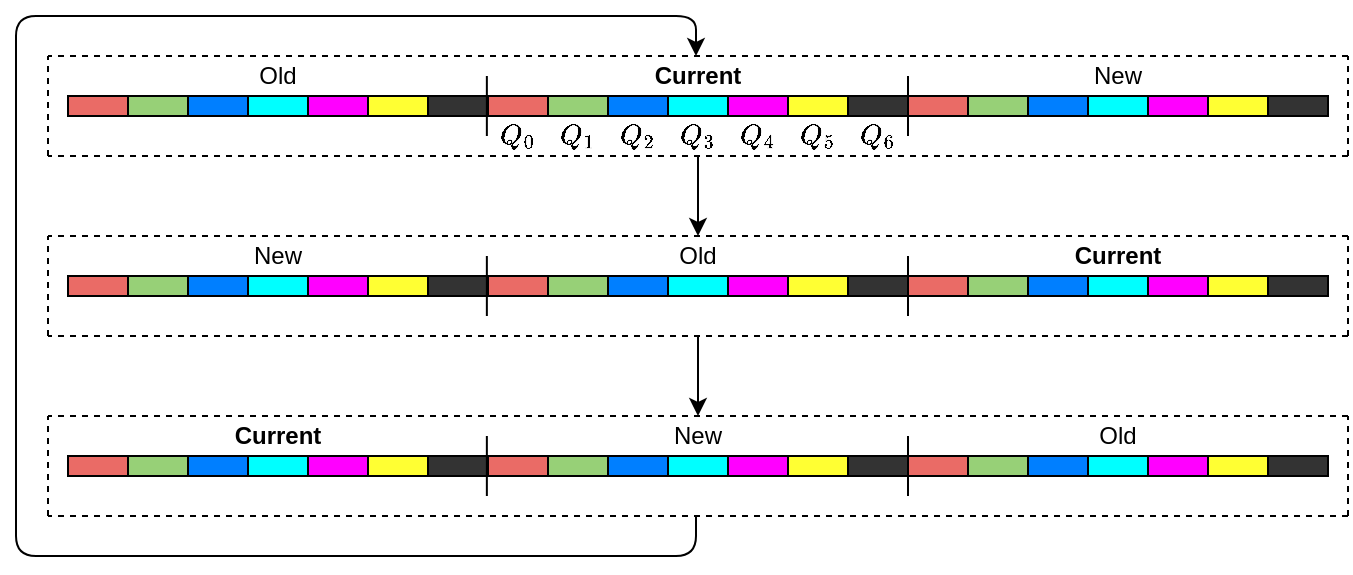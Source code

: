 <mxfile version="23.1.5" type="device">
  <diagram id="vl9aBEHOvvUakpY_Ycra" name="Page-1">
    <mxGraphModel dx="1434" dy="774" grid="1" gridSize="10" guides="1" tooltips="1" connect="1" arrows="1" fold="1" page="1" pageScale="1" pageWidth="850" pageHeight="1100" math="1" shadow="0">
      <root>
        <mxCell id="0" />
        <mxCell id="1" parent="0" />
        <mxCell id="dgq8y-L6Q3fRpagye3nQ-1" value="$$Q_0$$" style="text;html=1;strokeColor=none;fillColor=none;align=center;verticalAlign=middle;whiteSpace=wrap;rounded=0;" parent="1" vertex="1">
          <mxGeometry x="300" y="290" width="30" height="20" as="geometry" />
        </mxCell>
        <mxCell id="dgq8y-L6Q3fRpagye3nQ-11" value="$$Q_1$$" style="text;html=1;strokeColor=none;fillColor=none;align=center;verticalAlign=middle;whiteSpace=wrap;rounded=0;" parent="1" vertex="1">
          <mxGeometry x="330" y="290" width="30" height="20" as="geometry" />
        </mxCell>
        <mxCell id="dgq8y-L6Q3fRpagye3nQ-12" value="$$Q_2$$" style="text;html=1;strokeColor=none;fillColor=none;align=center;verticalAlign=middle;whiteSpace=wrap;rounded=0;" parent="1" vertex="1">
          <mxGeometry x="360" y="290" width="30" height="20" as="geometry" />
        </mxCell>
        <mxCell id="dgq8y-L6Q3fRpagye3nQ-13" value="$$Q_3$$" style="text;html=1;strokeColor=none;fillColor=none;align=center;verticalAlign=middle;whiteSpace=wrap;rounded=0;" parent="1" vertex="1">
          <mxGeometry x="390" y="290" width="30" height="20" as="geometry" />
        </mxCell>
        <mxCell id="dgq8y-L6Q3fRpagye3nQ-14" value="$$Q_4$$" style="text;html=1;strokeColor=none;fillColor=none;align=center;verticalAlign=middle;whiteSpace=wrap;rounded=0;" parent="1" vertex="1">
          <mxGeometry x="420" y="290" width="30" height="20" as="geometry" />
        </mxCell>
        <mxCell id="dgq8y-L6Q3fRpagye3nQ-15" value="$$Q_5$$" style="text;html=1;strokeColor=none;fillColor=none;align=center;verticalAlign=middle;whiteSpace=wrap;rounded=0;" parent="1" vertex="1">
          <mxGeometry x="450" y="290" width="30" height="20" as="geometry" />
        </mxCell>
        <mxCell id="dgq8y-L6Q3fRpagye3nQ-16" value="$$Q_6$$" style="text;html=1;strokeColor=none;fillColor=none;align=center;verticalAlign=middle;whiteSpace=wrap;rounded=0;" parent="1" vertex="1">
          <mxGeometry x="480" y="290" width="30" height="20" as="geometry" />
        </mxCell>
        <mxCell id="dgq8y-L6Q3fRpagye3nQ-35" value="" style="rounded=0;whiteSpace=wrap;html=1;fillColor=#EA6B66;strokeColor=#000000;" parent="1" vertex="1">
          <mxGeometry x="300" y="280" width="30" height="10" as="geometry" />
        </mxCell>
        <mxCell id="dgq8y-L6Q3fRpagye3nQ-67" value="" style="rounded=0;whiteSpace=wrap;html=1;fillColor=#97D077;strokeColor=#000000;" parent="1" vertex="1">
          <mxGeometry x="330" y="280" width="30" height="10" as="geometry" />
        </mxCell>
        <mxCell id="dgq8y-L6Q3fRpagye3nQ-68" value="" style="rounded=0;whiteSpace=wrap;html=1;fillColor=#007FFF;" parent="1" vertex="1">
          <mxGeometry x="360" y="280" width="30" height="10" as="geometry" />
        </mxCell>
        <mxCell id="dgq8y-L6Q3fRpagye3nQ-69" value="" style="rounded=0;whiteSpace=wrap;html=1;fillColor=#00FFFF;" parent="1" vertex="1">
          <mxGeometry x="390" y="280" width="30" height="10" as="geometry" />
        </mxCell>
        <mxCell id="dgq8y-L6Q3fRpagye3nQ-70" value="" style="rounded=0;whiteSpace=wrap;html=1;fillColor=#FF00FF;" parent="1" vertex="1">
          <mxGeometry x="420" y="280" width="30" height="10" as="geometry" />
        </mxCell>
        <mxCell id="dgq8y-L6Q3fRpagye3nQ-71" value="" style="rounded=0;whiteSpace=wrap;html=1;fillColor=#FFFF33;" parent="1" vertex="1">
          <mxGeometry x="450" y="280" width="30" height="10" as="geometry" />
        </mxCell>
        <mxCell id="dgq8y-L6Q3fRpagye3nQ-72" value="" style="rounded=0;whiteSpace=wrap;html=1;gradientColor=none;gradientDirection=west;fillColor=#333333;perimeterSpacing=0;" parent="1" vertex="1">
          <mxGeometry x="480" y="280" width="30" height="10" as="geometry" />
        </mxCell>
        <mxCell id="dgq8y-L6Q3fRpagye3nQ-73" value="Current" style="text;html=1;strokeColor=none;fillColor=none;align=center;verticalAlign=middle;whiteSpace=wrap;rounded=0;fontStyle=1" parent="1" vertex="1">
          <mxGeometry x="385" y="260" width="40" height="20" as="geometry" />
        </mxCell>
        <mxCell id="dgq8y-L6Q3fRpagye3nQ-81" value="" style="rounded=0;whiteSpace=wrap;html=1;fillColor=#EA6B66;strokeColor=#000000;" parent="1" vertex="1">
          <mxGeometry x="510" y="280" width="30" height="10" as="geometry" />
        </mxCell>
        <mxCell id="dgq8y-L6Q3fRpagye3nQ-82" value="" style="rounded=0;whiteSpace=wrap;html=1;fillColor=#97D077;strokeColor=#000000;" parent="1" vertex="1">
          <mxGeometry x="540" y="280" width="30" height="10" as="geometry" />
        </mxCell>
        <mxCell id="dgq8y-L6Q3fRpagye3nQ-83" value="" style="rounded=0;whiteSpace=wrap;html=1;fillColor=#007FFF;" parent="1" vertex="1">
          <mxGeometry x="570" y="280" width="30" height="10" as="geometry" />
        </mxCell>
        <mxCell id="dgq8y-L6Q3fRpagye3nQ-84" value="" style="rounded=0;whiteSpace=wrap;html=1;fillColor=#00FFFF;" parent="1" vertex="1">
          <mxGeometry x="600" y="280" width="30" height="10" as="geometry" />
        </mxCell>
        <mxCell id="dgq8y-L6Q3fRpagye3nQ-85" value="" style="rounded=0;whiteSpace=wrap;html=1;fillColor=#FF00FF;" parent="1" vertex="1">
          <mxGeometry x="630" y="280" width="30" height="10" as="geometry" />
        </mxCell>
        <mxCell id="dgq8y-L6Q3fRpagye3nQ-86" value="" style="rounded=0;whiteSpace=wrap;html=1;fillColor=#FFFF33;" parent="1" vertex="1">
          <mxGeometry x="660" y="280" width="30" height="10" as="geometry" />
        </mxCell>
        <mxCell id="dgq8y-L6Q3fRpagye3nQ-87" value="" style="rounded=0;whiteSpace=wrap;html=1;gradientColor=none;gradientDirection=west;fillColor=#333333;perimeterSpacing=0;" parent="1" vertex="1">
          <mxGeometry x="690" y="280" width="30" height="10" as="geometry" />
        </mxCell>
        <mxCell id="dgq8y-L6Q3fRpagye3nQ-88" value="New" style="text;html=1;strokeColor=none;fillColor=none;align=center;verticalAlign=middle;whiteSpace=wrap;rounded=0;" parent="1" vertex="1">
          <mxGeometry x="595" y="260" width="40" height="20" as="geometry" />
        </mxCell>
        <mxCell id="dgq8y-L6Q3fRpagye3nQ-89" value="" style="endArrow=none;html=1;" parent="1" edge="1">
          <mxGeometry width="50" height="50" relative="1" as="geometry">
            <mxPoint x="510" y="300" as="sourcePoint" />
            <mxPoint x="510" y="270" as="targetPoint" />
          </mxGeometry>
        </mxCell>
        <mxCell id="dgq8y-L6Q3fRpagye3nQ-97" value="" style="rounded=0;whiteSpace=wrap;html=1;fillColor=#EA6B66;strokeColor=#000000;" parent="1" vertex="1">
          <mxGeometry x="90" y="280" width="30" height="10" as="geometry" />
        </mxCell>
        <mxCell id="dgq8y-L6Q3fRpagye3nQ-98" value="" style="rounded=0;whiteSpace=wrap;html=1;fillColor=#97D077;strokeColor=#000000;" parent="1" vertex="1">
          <mxGeometry x="120" y="280" width="30" height="10" as="geometry" />
        </mxCell>
        <mxCell id="dgq8y-L6Q3fRpagye3nQ-99" value="" style="rounded=0;whiteSpace=wrap;html=1;fillColor=#007FFF;" parent="1" vertex="1">
          <mxGeometry x="150" y="280" width="30" height="10" as="geometry" />
        </mxCell>
        <mxCell id="dgq8y-L6Q3fRpagye3nQ-100" value="" style="rounded=0;whiteSpace=wrap;html=1;fillColor=#00FFFF;" parent="1" vertex="1">
          <mxGeometry x="180" y="280" width="30" height="10" as="geometry" />
        </mxCell>
        <mxCell id="dgq8y-L6Q3fRpagye3nQ-101" value="" style="rounded=0;whiteSpace=wrap;html=1;fillColor=#FF00FF;" parent="1" vertex="1">
          <mxGeometry x="210" y="280" width="30" height="10" as="geometry" />
        </mxCell>
        <mxCell id="dgq8y-L6Q3fRpagye3nQ-102" value="" style="rounded=0;whiteSpace=wrap;html=1;fillColor=#FFFF33;" parent="1" vertex="1">
          <mxGeometry x="240" y="280" width="30" height="10" as="geometry" />
        </mxCell>
        <mxCell id="dgq8y-L6Q3fRpagye3nQ-103" value="" style="rounded=0;whiteSpace=wrap;html=1;gradientColor=none;gradientDirection=west;fillColor=#333333;perimeterSpacing=0;" parent="1" vertex="1">
          <mxGeometry x="270" y="280" width="30" height="10" as="geometry" />
        </mxCell>
        <mxCell id="dgq8y-L6Q3fRpagye3nQ-104" value="Old" style="text;html=1;strokeColor=none;fillColor=none;align=center;verticalAlign=middle;whiteSpace=wrap;rounded=0;" parent="1" vertex="1">
          <mxGeometry x="175" y="260" width="40" height="20" as="geometry" />
        </mxCell>
        <mxCell id="dgq8y-L6Q3fRpagye3nQ-105" value="" style="endArrow=none;html=1;" parent="1" edge="1">
          <mxGeometry width="50" height="50" relative="1" as="geometry">
            <mxPoint x="299.43" y="300" as="sourcePoint" />
            <mxPoint x="299.43" y="270" as="targetPoint" />
          </mxGeometry>
        </mxCell>
        <mxCell id="dgq8y-L6Q3fRpagye3nQ-113" value="" style="rounded=0;whiteSpace=wrap;html=1;fillColor=#EA6B66;strokeColor=#000000;" parent="1" vertex="1">
          <mxGeometry x="300" y="370" width="30" height="10" as="geometry" />
        </mxCell>
        <mxCell id="dgq8y-L6Q3fRpagye3nQ-114" value="" style="rounded=0;whiteSpace=wrap;html=1;fillColor=#97D077;strokeColor=#000000;" parent="1" vertex="1">
          <mxGeometry x="330" y="370" width="30" height="10" as="geometry" />
        </mxCell>
        <mxCell id="dgq8y-L6Q3fRpagye3nQ-115" value="" style="rounded=0;whiteSpace=wrap;html=1;fillColor=#007FFF;" parent="1" vertex="1">
          <mxGeometry x="360" y="370" width="30" height="10" as="geometry" />
        </mxCell>
        <mxCell id="dgq8y-L6Q3fRpagye3nQ-116" value="" style="rounded=0;whiteSpace=wrap;html=1;fillColor=#00FFFF;" parent="1" vertex="1">
          <mxGeometry x="390" y="370" width="30" height="10" as="geometry" />
        </mxCell>
        <mxCell id="dgq8y-L6Q3fRpagye3nQ-117" value="" style="rounded=0;whiteSpace=wrap;html=1;fillColor=#FF00FF;" parent="1" vertex="1">
          <mxGeometry x="420" y="370" width="30" height="10" as="geometry" />
        </mxCell>
        <mxCell id="dgq8y-L6Q3fRpagye3nQ-118" value="" style="rounded=0;whiteSpace=wrap;html=1;fillColor=#FFFF33;" parent="1" vertex="1">
          <mxGeometry x="450" y="370" width="30" height="10" as="geometry" />
        </mxCell>
        <mxCell id="dgq8y-L6Q3fRpagye3nQ-119" value="" style="rounded=0;whiteSpace=wrap;html=1;gradientColor=none;gradientDirection=west;fillColor=#333333;perimeterSpacing=0;" parent="1" vertex="1">
          <mxGeometry x="480" y="370" width="30" height="10" as="geometry" />
        </mxCell>
        <mxCell id="dgq8y-L6Q3fRpagye3nQ-120" value="Old" style="text;html=1;strokeColor=none;fillColor=none;align=center;verticalAlign=middle;whiteSpace=wrap;rounded=0;" parent="1" vertex="1">
          <mxGeometry x="385" y="350" width="40" height="20" as="geometry" />
        </mxCell>
        <mxCell id="dgq8y-L6Q3fRpagye3nQ-128" value="" style="rounded=0;whiteSpace=wrap;html=1;fillColor=#EA6B66;strokeColor=#000000;" parent="1" vertex="1">
          <mxGeometry x="510" y="370" width="30" height="10" as="geometry" />
        </mxCell>
        <mxCell id="dgq8y-L6Q3fRpagye3nQ-129" value="" style="rounded=0;whiteSpace=wrap;html=1;fillColor=#97D077;strokeColor=#000000;" parent="1" vertex="1">
          <mxGeometry x="540" y="370" width="30" height="10" as="geometry" />
        </mxCell>
        <mxCell id="dgq8y-L6Q3fRpagye3nQ-130" value="" style="rounded=0;whiteSpace=wrap;html=1;fillColor=#007FFF;" parent="1" vertex="1">
          <mxGeometry x="570" y="370" width="30" height="10" as="geometry" />
        </mxCell>
        <mxCell id="dgq8y-L6Q3fRpagye3nQ-131" value="" style="rounded=0;whiteSpace=wrap;html=1;fillColor=#00FFFF;" parent="1" vertex="1">
          <mxGeometry x="600" y="370" width="30" height="10" as="geometry" />
        </mxCell>
        <mxCell id="dgq8y-L6Q3fRpagye3nQ-132" value="" style="rounded=0;whiteSpace=wrap;html=1;fillColor=#FF00FF;" parent="1" vertex="1">
          <mxGeometry x="630" y="370" width="30" height="10" as="geometry" />
        </mxCell>
        <mxCell id="dgq8y-L6Q3fRpagye3nQ-133" value="" style="rounded=0;whiteSpace=wrap;html=1;fillColor=#FFFF33;" parent="1" vertex="1">
          <mxGeometry x="660" y="370" width="30" height="10" as="geometry" />
        </mxCell>
        <mxCell id="dgq8y-L6Q3fRpagye3nQ-134" value="" style="rounded=0;whiteSpace=wrap;html=1;gradientColor=none;gradientDirection=west;fillColor=#333333;perimeterSpacing=0;" parent="1" vertex="1">
          <mxGeometry x="690" y="370" width="30" height="10" as="geometry" />
        </mxCell>
        <mxCell id="dgq8y-L6Q3fRpagye3nQ-135" value="Current" style="text;html=1;strokeColor=none;fillColor=none;align=center;verticalAlign=middle;whiteSpace=wrap;rounded=0;fontStyle=1" parent="1" vertex="1">
          <mxGeometry x="595" y="350" width="40" height="20" as="geometry" />
        </mxCell>
        <mxCell id="dgq8y-L6Q3fRpagye3nQ-136" value="" style="endArrow=none;html=1;" parent="1" edge="1">
          <mxGeometry width="50" height="50" relative="1" as="geometry">
            <mxPoint x="510" y="390" as="sourcePoint" />
            <mxPoint x="510" y="360" as="targetPoint" />
          </mxGeometry>
        </mxCell>
        <mxCell id="dgq8y-L6Q3fRpagye3nQ-144" value="" style="rounded=0;whiteSpace=wrap;html=1;fillColor=#EA6B66;strokeColor=#000000;" parent="1" vertex="1">
          <mxGeometry x="90" y="370" width="30" height="10" as="geometry" />
        </mxCell>
        <mxCell id="dgq8y-L6Q3fRpagye3nQ-145" value="" style="rounded=0;whiteSpace=wrap;html=1;fillColor=#97D077;strokeColor=#000000;" parent="1" vertex="1">
          <mxGeometry x="120" y="370" width="30" height="10" as="geometry" />
        </mxCell>
        <mxCell id="dgq8y-L6Q3fRpagye3nQ-146" value="" style="rounded=0;whiteSpace=wrap;html=1;fillColor=#007FFF;" parent="1" vertex="1">
          <mxGeometry x="150" y="370" width="30" height="10" as="geometry" />
        </mxCell>
        <mxCell id="dgq8y-L6Q3fRpagye3nQ-147" value="" style="rounded=0;whiteSpace=wrap;html=1;fillColor=#00FFFF;" parent="1" vertex="1">
          <mxGeometry x="180" y="370" width="30" height="10" as="geometry" />
        </mxCell>
        <mxCell id="dgq8y-L6Q3fRpagye3nQ-148" value="" style="rounded=0;whiteSpace=wrap;html=1;fillColor=#FF00FF;" parent="1" vertex="1">
          <mxGeometry x="210" y="370" width="30" height="10" as="geometry" />
        </mxCell>
        <mxCell id="dgq8y-L6Q3fRpagye3nQ-149" value="" style="rounded=0;whiteSpace=wrap;html=1;fillColor=#FFFF33;" parent="1" vertex="1">
          <mxGeometry x="240" y="370" width="30" height="10" as="geometry" />
        </mxCell>
        <mxCell id="dgq8y-L6Q3fRpagye3nQ-150" value="" style="rounded=0;whiteSpace=wrap;html=1;gradientColor=none;gradientDirection=west;fillColor=#333333;perimeterSpacing=0;" parent="1" vertex="1">
          <mxGeometry x="270" y="370" width="30" height="10" as="geometry" />
        </mxCell>
        <mxCell id="dgq8y-L6Q3fRpagye3nQ-151" value="New" style="text;html=1;strokeColor=none;fillColor=none;align=center;verticalAlign=middle;whiteSpace=wrap;rounded=0;" parent="1" vertex="1">
          <mxGeometry x="175" y="350" width="40" height="20" as="geometry" />
        </mxCell>
        <mxCell id="dgq8y-L6Q3fRpagye3nQ-152" value="" style="endArrow=none;html=1;" parent="1" edge="1">
          <mxGeometry width="50" height="50" relative="1" as="geometry">
            <mxPoint x="299.43" y="390" as="sourcePoint" />
            <mxPoint x="299.43" y="360" as="targetPoint" />
          </mxGeometry>
        </mxCell>
        <mxCell id="dgq8y-L6Q3fRpagye3nQ-160" value="" style="rounded=0;whiteSpace=wrap;html=1;fillColor=#EA6B66;strokeColor=#000000;" parent="1" vertex="1">
          <mxGeometry x="300" y="460" width="30" height="10" as="geometry" />
        </mxCell>
        <mxCell id="dgq8y-L6Q3fRpagye3nQ-161" value="" style="rounded=0;whiteSpace=wrap;html=1;fillColor=#97D077;strokeColor=#000000;" parent="1" vertex="1">
          <mxGeometry x="330" y="460" width="30" height="10" as="geometry" />
        </mxCell>
        <mxCell id="dgq8y-L6Q3fRpagye3nQ-162" value="" style="rounded=0;whiteSpace=wrap;html=1;fillColor=#007FFF;" parent="1" vertex="1">
          <mxGeometry x="360" y="460" width="30" height="10" as="geometry" />
        </mxCell>
        <mxCell id="dgq8y-L6Q3fRpagye3nQ-163" value="" style="rounded=0;whiteSpace=wrap;html=1;fillColor=#00FFFF;" parent="1" vertex="1">
          <mxGeometry x="390" y="460" width="30" height="10" as="geometry" />
        </mxCell>
        <mxCell id="dgq8y-L6Q3fRpagye3nQ-164" value="" style="rounded=0;whiteSpace=wrap;html=1;fillColor=#FF00FF;" parent="1" vertex="1">
          <mxGeometry x="420" y="460" width="30" height="10" as="geometry" />
        </mxCell>
        <mxCell id="dgq8y-L6Q3fRpagye3nQ-165" value="" style="rounded=0;whiteSpace=wrap;html=1;fillColor=#FFFF33;" parent="1" vertex="1">
          <mxGeometry x="450" y="460" width="30" height="10" as="geometry" />
        </mxCell>
        <mxCell id="dgq8y-L6Q3fRpagye3nQ-166" value="" style="rounded=0;whiteSpace=wrap;html=1;gradientColor=none;gradientDirection=west;fillColor=#333333;perimeterSpacing=0;" parent="1" vertex="1">
          <mxGeometry x="480" y="460" width="30" height="10" as="geometry" />
        </mxCell>
        <mxCell id="dgq8y-L6Q3fRpagye3nQ-167" value="New" style="text;html=1;strokeColor=none;fillColor=none;align=center;verticalAlign=middle;whiteSpace=wrap;rounded=0;" parent="1" vertex="1">
          <mxGeometry x="385" y="440" width="40" height="20" as="geometry" />
        </mxCell>
        <mxCell id="dgq8y-L6Q3fRpagye3nQ-175" value="" style="rounded=0;whiteSpace=wrap;html=1;fillColor=#EA6B66;strokeColor=#000000;" parent="1" vertex="1">
          <mxGeometry x="510" y="460" width="30" height="10" as="geometry" />
        </mxCell>
        <mxCell id="dgq8y-L6Q3fRpagye3nQ-176" value="" style="rounded=0;whiteSpace=wrap;html=1;fillColor=#97D077;strokeColor=#000000;" parent="1" vertex="1">
          <mxGeometry x="540" y="460" width="30" height="10" as="geometry" />
        </mxCell>
        <mxCell id="dgq8y-L6Q3fRpagye3nQ-177" value="" style="rounded=0;whiteSpace=wrap;html=1;fillColor=#007FFF;" parent="1" vertex="1">
          <mxGeometry x="570" y="460" width="30" height="10" as="geometry" />
        </mxCell>
        <mxCell id="dgq8y-L6Q3fRpagye3nQ-178" value="" style="rounded=0;whiteSpace=wrap;html=1;fillColor=#00FFFF;" parent="1" vertex="1">
          <mxGeometry x="600" y="460" width="30" height="10" as="geometry" />
        </mxCell>
        <mxCell id="dgq8y-L6Q3fRpagye3nQ-179" value="" style="rounded=0;whiteSpace=wrap;html=1;fillColor=#FF00FF;" parent="1" vertex="1">
          <mxGeometry x="630" y="460" width="30" height="10" as="geometry" />
        </mxCell>
        <mxCell id="dgq8y-L6Q3fRpagye3nQ-180" value="" style="rounded=0;whiteSpace=wrap;html=1;fillColor=#FFFF33;" parent="1" vertex="1">
          <mxGeometry x="660" y="460" width="30" height="10" as="geometry" />
        </mxCell>
        <mxCell id="dgq8y-L6Q3fRpagye3nQ-181" value="" style="rounded=0;whiteSpace=wrap;html=1;gradientColor=none;gradientDirection=west;fillColor=#333333;perimeterSpacing=0;" parent="1" vertex="1">
          <mxGeometry x="690" y="460" width="30" height="10" as="geometry" />
        </mxCell>
        <mxCell id="dgq8y-L6Q3fRpagye3nQ-182" value="Old" style="text;html=1;strokeColor=none;fillColor=none;align=center;verticalAlign=middle;whiteSpace=wrap;rounded=0;" parent="1" vertex="1">
          <mxGeometry x="595" y="440" width="40" height="20" as="geometry" />
        </mxCell>
        <mxCell id="dgq8y-L6Q3fRpagye3nQ-183" value="" style="endArrow=none;html=1;" parent="1" edge="1">
          <mxGeometry width="50" height="50" relative="1" as="geometry">
            <mxPoint x="510" y="480" as="sourcePoint" />
            <mxPoint x="510" y="450" as="targetPoint" />
          </mxGeometry>
        </mxCell>
        <mxCell id="dgq8y-L6Q3fRpagye3nQ-191" value="" style="rounded=0;whiteSpace=wrap;html=1;fillColor=#EA6B66;strokeColor=#000000;" parent="1" vertex="1">
          <mxGeometry x="90" y="460" width="30" height="10" as="geometry" />
        </mxCell>
        <mxCell id="dgq8y-L6Q3fRpagye3nQ-192" value="" style="rounded=0;whiteSpace=wrap;html=1;fillColor=#97D077;strokeColor=#000000;" parent="1" vertex="1">
          <mxGeometry x="120" y="460" width="30" height="10" as="geometry" />
        </mxCell>
        <mxCell id="dgq8y-L6Q3fRpagye3nQ-193" value="" style="rounded=0;whiteSpace=wrap;html=1;fillColor=#007FFF;" parent="1" vertex="1">
          <mxGeometry x="150" y="460" width="30" height="10" as="geometry" />
        </mxCell>
        <mxCell id="dgq8y-L6Q3fRpagye3nQ-194" value="" style="rounded=0;whiteSpace=wrap;html=1;fillColor=#00FFFF;" parent="1" vertex="1">
          <mxGeometry x="180" y="460" width="30" height="10" as="geometry" />
        </mxCell>
        <mxCell id="dgq8y-L6Q3fRpagye3nQ-195" value="" style="rounded=0;whiteSpace=wrap;html=1;fillColor=#FF00FF;" parent="1" vertex="1">
          <mxGeometry x="210" y="460" width="30" height="10" as="geometry" />
        </mxCell>
        <mxCell id="dgq8y-L6Q3fRpagye3nQ-196" value="" style="rounded=0;whiteSpace=wrap;html=1;fillColor=#FFFF33;" parent="1" vertex="1">
          <mxGeometry x="240" y="460" width="30" height="10" as="geometry" />
        </mxCell>
        <mxCell id="dgq8y-L6Q3fRpagye3nQ-197" value="" style="rounded=0;whiteSpace=wrap;html=1;gradientColor=none;gradientDirection=west;fillColor=#333333;perimeterSpacing=0;" parent="1" vertex="1">
          <mxGeometry x="270" y="460" width="30" height="10" as="geometry" />
        </mxCell>
        <mxCell id="dgq8y-L6Q3fRpagye3nQ-198" value="Current" style="text;html=1;strokeColor=none;fillColor=none;align=center;verticalAlign=middle;whiteSpace=wrap;rounded=0;fontStyle=1" parent="1" vertex="1">
          <mxGeometry x="175" y="440" width="40" height="20" as="geometry" />
        </mxCell>
        <mxCell id="dgq8y-L6Q3fRpagye3nQ-199" value="" style="endArrow=none;html=1;" parent="1" edge="1">
          <mxGeometry width="50" height="50" relative="1" as="geometry">
            <mxPoint x="299.43" y="480" as="sourcePoint" />
            <mxPoint x="299.43" y="450" as="targetPoint" />
          </mxGeometry>
        </mxCell>
        <mxCell id="dgq8y-L6Q3fRpagye3nQ-204" value="" style="endArrow=classic;html=1;strokeColor=#000000;rounded=1;" parent="1" edge="1">
          <mxGeometry width="50" height="50" relative="1" as="geometry">
            <mxPoint x="404" y="490" as="sourcePoint" />
            <mxPoint x="404" y="260" as="targetPoint" />
            <Array as="points">
              <mxPoint x="404" y="510" />
              <mxPoint x="64" y="510" />
              <mxPoint x="64" y="240" />
              <mxPoint x="404" y="240" />
            </Array>
          </mxGeometry>
        </mxCell>
        <mxCell id="dgq8y-L6Q3fRpagye3nQ-206" value="" style="endArrow=classic;html=1;strokeColor=#000000;exitX=0.5;exitY=1;exitDx=0;exitDy=0;" parent="1" source="dgq8y-L6Q3fRpagye3nQ-13" edge="1">
          <mxGeometry width="50" height="50" relative="1" as="geometry">
            <mxPoint x="405" y="315" as="sourcePoint" />
            <mxPoint x="405" y="350" as="targetPoint" />
          </mxGeometry>
        </mxCell>
        <mxCell id="dgq8y-L6Q3fRpagye3nQ-207" value="" style="endArrow=classic;html=1;strokeColor=#000000;" parent="1" edge="1">
          <mxGeometry width="50" height="50" relative="1" as="geometry">
            <mxPoint x="405" y="400" as="sourcePoint" />
            <mxPoint x="405" y="440" as="targetPoint" />
          </mxGeometry>
        </mxCell>
        <mxCell id="dgq8y-L6Q3fRpagye3nQ-208" value="" style="endArrow=none;html=1;strokeColor=#000000;dashed=1;" parent="1" edge="1">
          <mxGeometry width="50" height="50" relative="1" as="geometry">
            <mxPoint x="80" y="490" as="sourcePoint" />
            <mxPoint x="80" y="440" as="targetPoint" />
          </mxGeometry>
        </mxCell>
        <mxCell id="dgq8y-L6Q3fRpagye3nQ-209" value="" style="endArrow=none;html=1;strokeColor=#000000;dashed=1;" parent="1" edge="1">
          <mxGeometry width="50" height="50" relative="1" as="geometry">
            <mxPoint x="730" y="440" as="sourcePoint" />
            <mxPoint x="80" y="440" as="targetPoint" />
          </mxGeometry>
        </mxCell>
        <mxCell id="dgq8y-L6Q3fRpagye3nQ-210" value="" style="endArrow=none;html=1;strokeColor=#000000;dashed=1;" parent="1" edge="1">
          <mxGeometry width="50" height="50" relative="1" as="geometry">
            <mxPoint x="730" y="490" as="sourcePoint" />
            <mxPoint x="730" y="440" as="targetPoint" />
          </mxGeometry>
        </mxCell>
        <mxCell id="dgq8y-L6Q3fRpagye3nQ-211" value="" style="endArrow=none;html=1;strokeColor=#000000;dashed=1;" parent="1" edge="1">
          <mxGeometry width="50" height="50" relative="1" as="geometry">
            <mxPoint x="730" y="490" as="sourcePoint" />
            <mxPoint x="80" y="490" as="targetPoint" />
          </mxGeometry>
        </mxCell>
        <mxCell id="dgq8y-L6Q3fRpagye3nQ-214" value="" style="endArrow=none;html=1;strokeColor=#000000;dashed=1;" parent="1" edge="1">
          <mxGeometry width="50" height="50" relative="1" as="geometry">
            <mxPoint x="730" y="400" as="sourcePoint" />
            <mxPoint x="80" y="400" as="targetPoint" />
          </mxGeometry>
        </mxCell>
        <mxCell id="dgq8y-L6Q3fRpagye3nQ-215" value="" style="endArrow=none;html=1;strokeColor=#000000;dashed=1;" parent="1" edge="1">
          <mxGeometry width="50" height="50" relative="1" as="geometry">
            <mxPoint x="730" y="350" as="sourcePoint" />
            <mxPoint x="80" y="350" as="targetPoint" />
          </mxGeometry>
        </mxCell>
        <mxCell id="dgq8y-L6Q3fRpagye3nQ-216" value="" style="endArrow=none;html=1;strokeColor=#000000;dashed=1;" parent="1" edge="1">
          <mxGeometry width="50" height="50" relative="1" as="geometry">
            <mxPoint x="730" y="310" as="sourcePoint" />
            <mxPoint x="80" y="310" as="targetPoint" />
          </mxGeometry>
        </mxCell>
        <mxCell id="dgq8y-L6Q3fRpagye3nQ-217" value="" style="endArrow=none;html=1;strokeColor=#000000;dashed=1;" parent="1" edge="1">
          <mxGeometry width="50" height="50" relative="1" as="geometry">
            <mxPoint x="730" y="260" as="sourcePoint" />
            <mxPoint x="80" y="260" as="targetPoint" />
          </mxGeometry>
        </mxCell>
        <mxCell id="dgq8y-L6Q3fRpagye3nQ-218" value="" style="endArrow=none;html=1;strokeColor=#000000;dashed=1;" parent="1" edge="1">
          <mxGeometry width="50" height="50" relative="1" as="geometry">
            <mxPoint x="730" y="400" as="sourcePoint" />
            <mxPoint x="730" y="350" as="targetPoint" />
          </mxGeometry>
        </mxCell>
        <mxCell id="dgq8y-L6Q3fRpagye3nQ-219" value="" style="endArrow=none;html=1;strokeColor=#000000;dashed=1;" parent="1" edge="1">
          <mxGeometry width="50" height="50" relative="1" as="geometry">
            <mxPoint x="730" y="310" as="sourcePoint" />
            <mxPoint x="730" y="260" as="targetPoint" />
          </mxGeometry>
        </mxCell>
        <mxCell id="dgq8y-L6Q3fRpagye3nQ-220" value="" style="endArrow=none;html=1;strokeColor=#000000;dashed=1;" parent="1" edge="1">
          <mxGeometry width="50" height="50" relative="1" as="geometry">
            <mxPoint x="80" y="310" as="sourcePoint" />
            <mxPoint x="80" y="260" as="targetPoint" />
          </mxGeometry>
        </mxCell>
        <mxCell id="dgq8y-L6Q3fRpagye3nQ-221" value="" style="endArrow=none;html=1;strokeColor=#000000;dashed=1;" parent="1" edge="1">
          <mxGeometry width="50" height="50" relative="1" as="geometry">
            <mxPoint x="80" y="400" as="sourcePoint" />
            <mxPoint x="80" y="350" as="targetPoint" />
          </mxGeometry>
        </mxCell>
      </root>
    </mxGraphModel>
  </diagram>
</mxfile>
